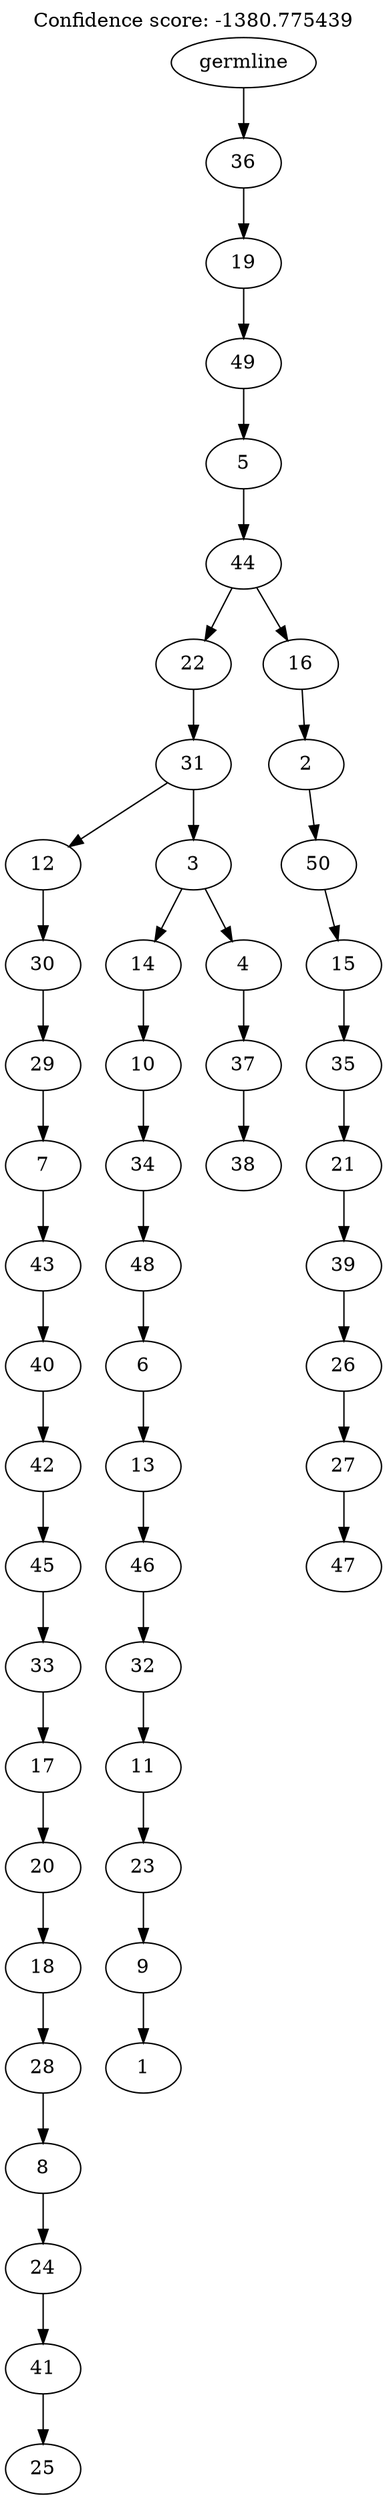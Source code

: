 digraph g {
	"49" -> "50";
	"50" [label="25"];
	"48" -> "49";
	"49" [label="41"];
	"47" -> "48";
	"48" [label="24"];
	"46" -> "47";
	"47" [label="8"];
	"45" -> "46";
	"46" [label="28"];
	"44" -> "45";
	"45" [label="18"];
	"43" -> "44";
	"44" [label="20"];
	"42" -> "43";
	"43" [label="17"];
	"41" -> "42";
	"42" [label="33"];
	"40" -> "41";
	"41" [label="45"];
	"39" -> "40";
	"40" [label="42"];
	"38" -> "39";
	"39" [label="40"];
	"37" -> "38";
	"38" [label="43"];
	"36" -> "37";
	"37" [label="7"];
	"35" -> "36";
	"36" [label="29"];
	"34" -> "35";
	"35" [label="30"];
	"32" -> "33";
	"33" [label="1"];
	"31" -> "32";
	"32" [label="9"];
	"30" -> "31";
	"31" [label="23"];
	"29" -> "30";
	"30" [label="11"];
	"28" -> "29";
	"29" [label="32"];
	"27" -> "28";
	"28" [label="46"];
	"26" -> "27";
	"27" [label="13"];
	"25" -> "26";
	"26" [label="6"];
	"24" -> "25";
	"25" [label="48"];
	"23" -> "24";
	"24" [label="34"];
	"22" -> "23";
	"23" [label="10"];
	"20" -> "21";
	"21" [label="38"];
	"19" -> "20";
	"20" [label="37"];
	"18" -> "19";
	"19" [label="4"];
	"18" -> "22";
	"22" [label="14"];
	"17" -> "18";
	"18" [label="3"];
	"17" -> "34";
	"34" [label="12"];
	"16" -> "17";
	"17" [label="31"];
	"14" -> "15";
	"15" [label="47"];
	"13" -> "14";
	"14" [label="27"];
	"12" -> "13";
	"13" [label="26"];
	"11" -> "12";
	"12" [label="39"];
	"10" -> "11";
	"11" [label="21"];
	"9" -> "10";
	"10" [label="35"];
	"8" -> "9";
	"9" [label="15"];
	"7" -> "8";
	"8" [label="50"];
	"6" -> "7";
	"7" [label="2"];
	"5" -> "6";
	"6" [label="16"];
	"5" -> "16";
	"16" [label="22"];
	"4" -> "5";
	"5" [label="44"];
	"3" -> "4";
	"4" [label="5"];
	"2" -> "3";
	"3" [label="49"];
	"1" -> "2";
	"2" [label="19"];
	"0" -> "1";
	"1" [label="36"];
	"0" [label="germline"];
	labelloc="t";
	label="Confidence score: -1380.775439";
}

